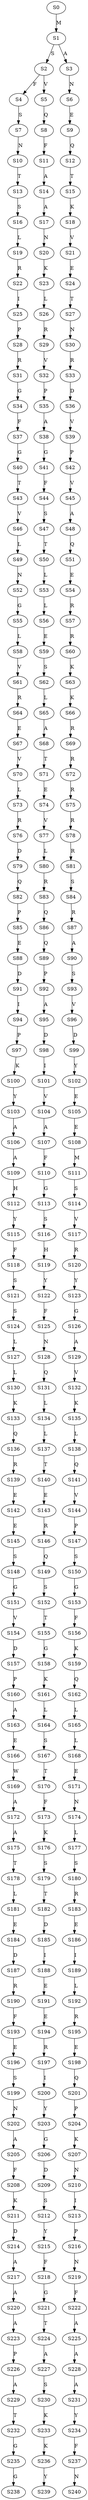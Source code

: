 strict digraph  {
	S0 -> S1 [ label = M ];
	S1 -> S2 [ label = S ];
	S1 -> S3 [ label = A ];
	S2 -> S4 [ label = F ];
	S2 -> S5 [ label = V ];
	S3 -> S6 [ label = N ];
	S4 -> S7 [ label = S ];
	S5 -> S8 [ label = Q ];
	S6 -> S9 [ label = E ];
	S7 -> S10 [ label = N ];
	S8 -> S11 [ label = F ];
	S9 -> S12 [ label = Q ];
	S10 -> S13 [ label = T ];
	S11 -> S14 [ label = A ];
	S12 -> S15 [ label = T ];
	S13 -> S16 [ label = S ];
	S14 -> S17 [ label = A ];
	S15 -> S18 [ label = K ];
	S16 -> S19 [ label = L ];
	S17 -> S20 [ label = N ];
	S18 -> S21 [ label = V ];
	S19 -> S22 [ label = R ];
	S20 -> S23 [ label = K ];
	S21 -> S24 [ label = E ];
	S22 -> S25 [ label = I ];
	S23 -> S26 [ label = L ];
	S24 -> S27 [ label = T ];
	S25 -> S28 [ label = P ];
	S26 -> S29 [ label = R ];
	S27 -> S30 [ label = N ];
	S28 -> S31 [ label = R ];
	S29 -> S32 [ label = V ];
	S30 -> S33 [ label = R ];
	S31 -> S34 [ label = G ];
	S32 -> S35 [ label = P ];
	S33 -> S36 [ label = D ];
	S34 -> S37 [ label = F ];
	S35 -> S38 [ label = A ];
	S36 -> S39 [ label = V ];
	S37 -> S40 [ label = G ];
	S38 -> S41 [ label = G ];
	S39 -> S42 [ label = P ];
	S40 -> S43 [ label = T ];
	S41 -> S44 [ label = F ];
	S42 -> S45 [ label = V ];
	S43 -> S46 [ label = V ];
	S44 -> S47 [ label = S ];
	S45 -> S48 [ label = A ];
	S46 -> S49 [ label = L ];
	S47 -> S50 [ label = T ];
	S48 -> S51 [ label = Q ];
	S49 -> S52 [ label = N ];
	S50 -> S53 [ label = L ];
	S51 -> S54 [ label = E ];
	S52 -> S55 [ label = G ];
	S53 -> S56 [ label = L ];
	S54 -> S57 [ label = R ];
	S55 -> S58 [ label = L ];
	S56 -> S59 [ label = E ];
	S57 -> S60 [ label = R ];
	S58 -> S61 [ label = V ];
	S59 -> S62 [ label = S ];
	S60 -> S63 [ label = K ];
	S61 -> S64 [ label = R ];
	S62 -> S65 [ label = L ];
	S63 -> S66 [ label = K ];
	S64 -> S67 [ label = E ];
	S65 -> S68 [ label = A ];
	S66 -> S69 [ label = R ];
	S67 -> S70 [ label = V ];
	S68 -> S71 [ label = T ];
	S69 -> S72 [ label = R ];
	S70 -> S73 [ label = L ];
	S71 -> S74 [ label = E ];
	S72 -> S75 [ label = R ];
	S73 -> S76 [ label = R ];
	S74 -> S77 [ label = V ];
	S75 -> S78 [ label = R ];
	S76 -> S79 [ label = D ];
	S77 -> S80 [ label = L ];
	S78 -> S81 [ label = R ];
	S79 -> S82 [ label = Q ];
	S80 -> S83 [ label = R ];
	S81 -> S84 [ label = S ];
	S82 -> S85 [ label = P ];
	S83 -> S86 [ label = Q ];
	S84 -> S87 [ label = R ];
	S85 -> S88 [ label = E ];
	S86 -> S89 [ label = Q ];
	S87 -> S90 [ label = A ];
	S88 -> S91 [ label = D ];
	S89 -> S92 [ label = P ];
	S90 -> S93 [ label = S ];
	S91 -> S94 [ label = I ];
	S92 -> S95 [ label = A ];
	S93 -> S96 [ label = V ];
	S94 -> S97 [ label = P ];
	S95 -> S98 [ label = D ];
	S96 -> S99 [ label = D ];
	S97 -> S100 [ label = K ];
	S98 -> S101 [ label = I ];
	S99 -> S102 [ label = Y ];
	S100 -> S103 [ label = Y ];
	S101 -> S104 [ label = V ];
	S102 -> S105 [ label = E ];
	S103 -> S106 [ label = A ];
	S104 -> S107 [ label = A ];
	S105 -> S108 [ label = E ];
	S106 -> S109 [ label = A ];
	S107 -> S110 [ label = F ];
	S108 -> S111 [ label = M ];
	S109 -> S112 [ label = H ];
	S110 -> S113 [ label = G ];
	S111 -> S114 [ label = S ];
	S112 -> S115 [ label = Y ];
	S113 -> S116 [ label = S ];
	S114 -> S117 [ label = V ];
	S115 -> S118 [ label = F ];
	S116 -> S119 [ label = H ];
	S117 -> S120 [ label = R ];
	S118 -> S121 [ label = S ];
	S119 -> S122 [ label = Y ];
	S120 -> S123 [ label = Y ];
	S121 -> S124 [ label = S ];
	S122 -> S125 [ label = F ];
	S123 -> S126 [ label = G ];
	S124 -> S127 [ label = L ];
	S125 -> S128 [ label = N ];
	S126 -> S129 [ label = A ];
	S127 -> S130 [ label = L ];
	S128 -> S131 [ label = Q ];
	S129 -> S132 [ label = V ];
	S130 -> S133 [ label = K ];
	S131 -> S134 [ label = L ];
	S132 -> S135 [ label = K ];
	S133 -> S136 [ label = Q ];
	S134 -> S137 [ label = L ];
	S135 -> S138 [ label = L ];
	S136 -> S139 [ label = R ];
	S137 -> S140 [ label = T ];
	S138 -> S141 [ label = Q ];
	S139 -> S142 [ label = E ];
	S140 -> S143 [ label = E ];
	S141 -> S144 [ label = V ];
	S142 -> S145 [ label = E ];
	S143 -> S146 [ label = R ];
	S144 -> S147 [ label = P ];
	S145 -> S148 [ label = S ];
	S146 -> S149 [ label = Q ];
	S147 -> S150 [ label = S ];
	S148 -> S151 [ label = G ];
	S149 -> S152 [ label = S ];
	S150 -> S153 [ label = G ];
	S151 -> S154 [ label = V ];
	S152 -> S155 [ label = T ];
	S153 -> S156 [ label = F ];
	S154 -> S157 [ label = D ];
	S155 -> S158 [ label = G ];
	S156 -> S159 [ label = K ];
	S157 -> S160 [ label = P ];
	S158 -> S161 [ label = K ];
	S159 -> S162 [ label = Q ];
	S160 -> S163 [ label = A ];
	S161 -> S164 [ label = L ];
	S162 -> S165 [ label = L ];
	S163 -> S166 [ label = E ];
	S164 -> S167 [ label = S ];
	S165 -> S168 [ label = L ];
	S166 -> S169 [ label = W ];
	S167 -> S170 [ label = T ];
	S168 -> S171 [ label = E ];
	S169 -> S172 [ label = A ];
	S170 -> S173 [ label = F ];
	S171 -> S174 [ label = N ];
	S172 -> S175 [ label = A ];
	S173 -> S176 [ label = K ];
	S174 -> S177 [ label = L ];
	S175 -> S178 [ label = T ];
	S176 -> S179 [ label = S ];
	S177 -> S180 [ label = S ];
	S178 -> S181 [ label = L ];
	S179 -> S182 [ label = T ];
	S180 -> S183 [ label = R ];
	S181 -> S184 [ label = E ];
	S182 -> S185 [ label = D ];
	S183 -> S186 [ label = E ];
	S184 -> S187 [ label = D ];
	S185 -> S188 [ label = I ];
	S186 -> S189 [ label = I ];
	S187 -> S190 [ label = R ];
	S188 -> S191 [ label = E ];
	S189 -> S192 [ label = L ];
	S190 -> S193 [ label = F ];
	S191 -> S194 [ label = E ];
	S192 -> S195 [ label = R ];
	S193 -> S196 [ label = E ];
	S194 -> S197 [ label = R ];
	S195 -> S198 [ label = E ];
	S196 -> S199 [ label = S ];
	S197 -> S200 [ label = I ];
	S198 -> S201 [ label = Q ];
	S199 -> S202 [ label = N ];
	S200 -> S203 [ label = Y ];
	S201 -> S204 [ label = P ];
	S202 -> S205 [ label = A ];
	S203 -> S206 [ label = G ];
	S204 -> S207 [ label = K ];
	S205 -> S208 [ label = F ];
	S206 -> S209 [ label = D ];
	S207 -> S210 [ label = N ];
	S208 -> S211 [ label = K ];
	S209 -> S212 [ label = S ];
	S210 -> S213 [ label = I ];
	S211 -> S214 [ label = D ];
	S212 -> S215 [ label = Y ];
	S213 -> S216 [ label = P ];
	S214 -> S217 [ label = A ];
	S215 -> S218 [ label = F ];
	S216 -> S219 [ label = N ];
	S217 -> S220 [ label = A ];
	S218 -> S221 [ label = G ];
	S219 -> S222 [ label = F ];
	S220 -> S223 [ label = A ];
	S221 -> S224 [ label = T ];
	S222 -> S225 [ label = A ];
	S223 -> S226 [ label = P ];
	S224 -> S227 [ label = A ];
	S225 -> S228 [ label = A ];
	S226 -> S229 [ label = A ];
	S227 -> S230 [ label = S ];
	S228 -> S231 [ label = A ];
	S229 -> S232 [ label = T ];
	S230 -> S233 [ label = K ];
	S231 -> S234 [ label = Y ];
	S232 -> S235 [ label = G ];
	S233 -> S236 [ label = K ];
	S234 -> S237 [ label = F ];
	S235 -> S238 [ label = G ];
	S236 -> S239 [ label = Y ];
	S237 -> S240 [ label = N ];
}
